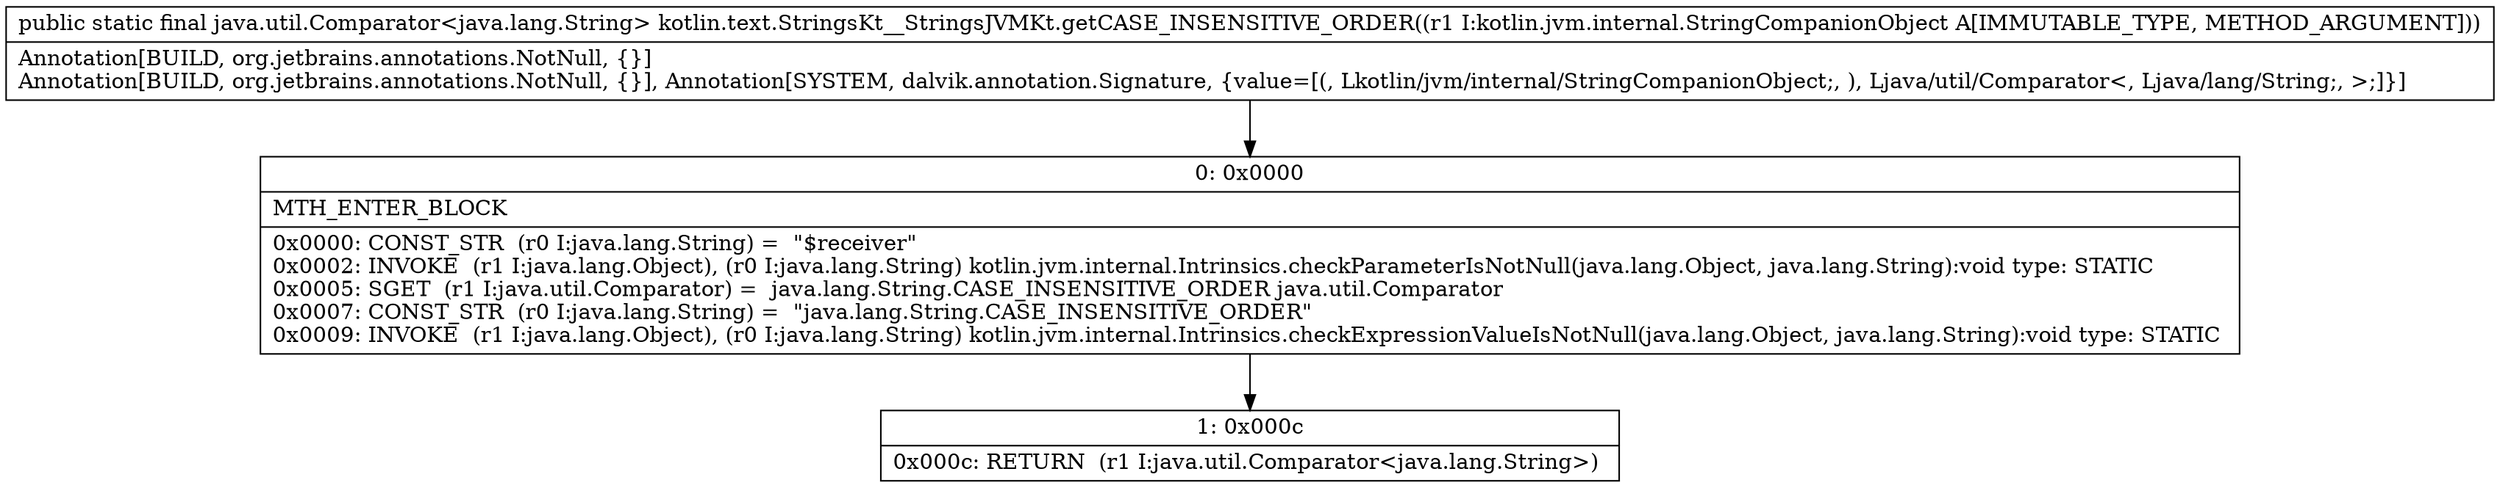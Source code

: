 digraph "CFG forkotlin.text.StringsKt__StringsJVMKt.getCASE_INSENSITIVE_ORDER(Lkotlin\/jvm\/internal\/StringCompanionObject;)Ljava\/util\/Comparator;" {
Node_0 [shape=record,label="{0\:\ 0x0000|MTH_ENTER_BLOCK\l|0x0000: CONST_STR  (r0 I:java.lang.String) =  \"$receiver\" \l0x0002: INVOKE  (r1 I:java.lang.Object), (r0 I:java.lang.String) kotlin.jvm.internal.Intrinsics.checkParameterIsNotNull(java.lang.Object, java.lang.String):void type: STATIC \l0x0005: SGET  (r1 I:java.util.Comparator) =  java.lang.String.CASE_INSENSITIVE_ORDER java.util.Comparator \l0x0007: CONST_STR  (r0 I:java.lang.String) =  \"java.lang.String.CASE_INSENSITIVE_ORDER\" \l0x0009: INVOKE  (r1 I:java.lang.Object), (r0 I:java.lang.String) kotlin.jvm.internal.Intrinsics.checkExpressionValueIsNotNull(java.lang.Object, java.lang.String):void type: STATIC \l}"];
Node_1 [shape=record,label="{1\:\ 0x000c|0x000c: RETURN  (r1 I:java.util.Comparator\<java.lang.String\>) \l}"];
MethodNode[shape=record,label="{public static final java.util.Comparator\<java.lang.String\> kotlin.text.StringsKt__StringsJVMKt.getCASE_INSENSITIVE_ORDER((r1 I:kotlin.jvm.internal.StringCompanionObject A[IMMUTABLE_TYPE, METHOD_ARGUMENT]))  | Annotation[BUILD, org.jetbrains.annotations.NotNull, \{\}]\lAnnotation[BUILD, org.jetbrains.annotations.NotNull, \{\}], Annotation[SYSTEM, dalvik.annotation.Signature, \{value=[(, Lkotlin\/jvm\/internal\/StringCompanionObject;, ), Ljava\/util\/Comparator\<, Ljava\/lang\/String;, \>;]\}]\l}"];
MethodNode -> Node_0;
Node_0 -> Node_1;
}


